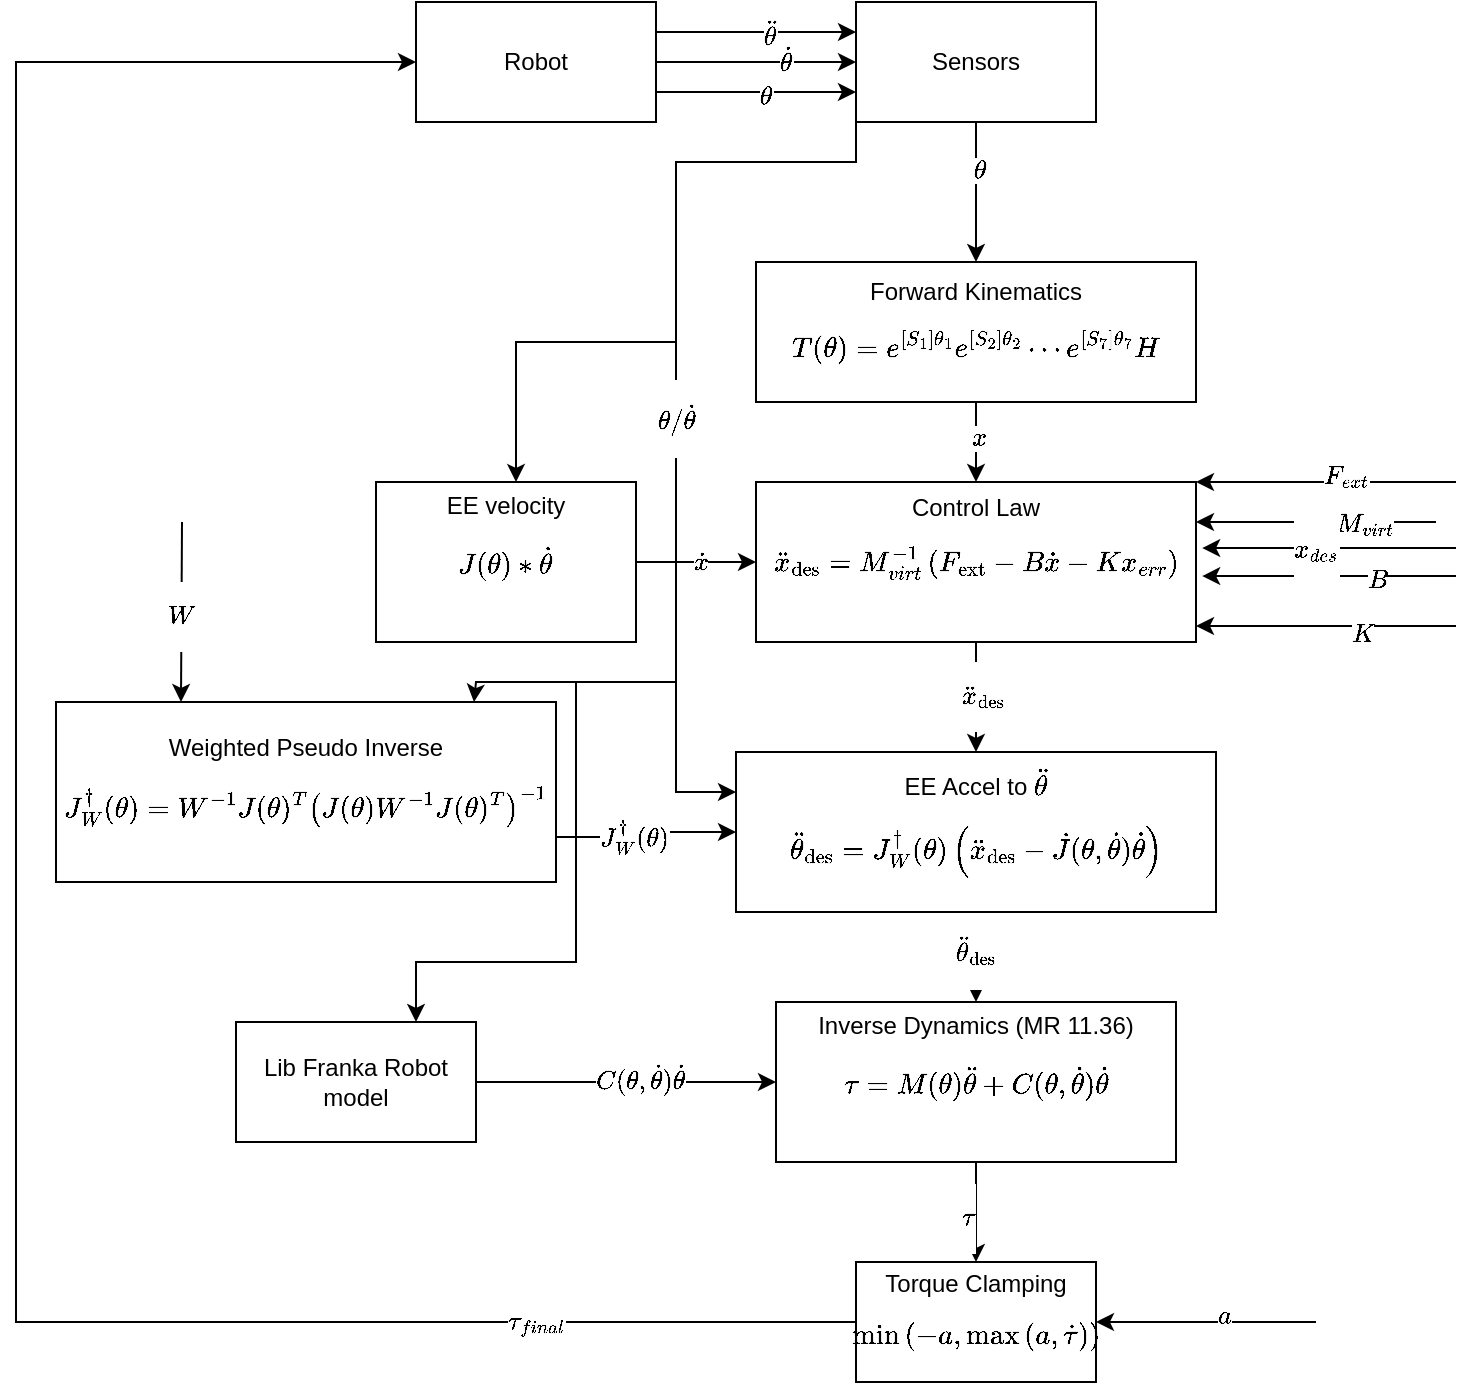 <mxfile version="27.2.0">
  <diagram name="Page-1" id="zEqlK7t6ldvu853xDJui">
    <mxGraphModel dx="1360" dy="765" grid="1" gridSize="10" guides="1" tooltips="1" connect="1" arrows="1" fold="1" page="1" pageScale="1" pageWidth="850" pageHeight="1100" math="1" shadow="0">
      <root>
        <mxCell id="0" />
        <mxCell id="1" parent="0" />
        <mxCell id="jYTH6Jz3JsOvPJAKBcka-11" style="edgeStyle=orthogonalEdgeStyle;rounded=0;orthogonalLoop=1;jettySize=auto;html=1;exitX=1;exitY=0.75;exitDx=0;exitDy=0;entryX=0;entryY=0.75;entryDx=0;entryDy=0;" edge="1" parent="1" source="jYTH6Jz3JsOvPJAKBcka-1" target="jYTH6Jz3JsOvPJAKBcka-10">
          <mxGeometry relative="1" as="geometry" />
        </mxCell>
        <mxCell id="jYTH6Jz3JsOvPJAKBcka-14" value="\(\theta\)" style="edgeLabel;html=1;align=center;verticalAlign=middle;resizable=0;points=[];" vertex="1" connectable="0" parent="jYTH6Jz3JsOvPJAKBcka-11">
          <mxGeometry x="0.1" y="-2" relative="1" as="geometry">
            <mxPoint as="offset" />
          </mxGeometry>
        </mxCell>
        <mxCell id="jYTH6Jz3JsOvPJAKBcka-12" style="edgeStyle=orthogonalEdgeStyle;rounded=0;orthogonalLoop=1;jettySize=auto;html=1;exitX=1;exitY=0.5;exitDx=0;exitDy=0;entryX=0;entryY=0.5;entryDx=0;entryDy=0;" edge="1" parent="1" source="jYTH6Jz3JsOvPJAKBcka-1" target="jYTH6Jz3JsOvPJAKBcka-10">
          <mxGeometry relative="1" as="geometry" />
        </mxCell>
        <mxCell id="jYTH6Jz3JsOvPJAKBcka-15" value="\(\dot\theta\)" style="edgeLabel;html=1;align=center;verticalAlign=middle;resizable=0;points=[];" vertex="1" connectable="0" parent="jYTH6Jz3JsOvPJAKBcka-12">
          <mxGeometry x="0.3" y="1" relative="1" as="geometry">
            <mxPoint as="offset" />
          </mxGeometry>
        </mxCell>
        <mxCell id="jYTH6Jz3JsOvPJAKBcka-13" style="edgeStyle=orthogonalEdgeStyle;rounded=0;orthogonalLoop=1;jettySize=auto;html=1;exitX=1;exitY=0.25;exitDx=0;exitDy=0;entryX=0;entryY=0.25;entryDx=0;entryDy=0;" edge="1" parent="1" source="jYTH6Jz3JsOvPJAKBcka-1" target="jYTH6Jz3JsOvPJAKBcka-10">
          <mxGeometry relative="1" as="geometry" />
        </mxCell>
        <mxCell id="jYTH6Jz3JsOvPJAKBcka-16" value="\(\ddot\theta\)" style="edgeLabel;html=1;align=center;verticalAlign=middle;resizable=0;points=[];" vertex="1" connectable="0" parent="jYTH6Jz3JsOvPJAKBcka-13">
          <mxGeometry x="0.14" y="-1" relative="1" as="geometry">
            <mxPoint as="offset" />
          </mxGeometry>
        </mxCell>
        <mxCell id="jYTH6Jz3JsOvPJAKBcka-1" value="&lt;div&gt;Robot&lt;/div&gt;" style="rounded=0;whiteSpace=wrap;html=1;" vertex="1" parent="1">
          <mxGeometry x="240" y="20" width="120" height="60" as="geometry" />
        </mxCell>
        <mxCell id="jYTH6Jz3JsOvPJAKBcka-69" style="edgeStyle=orthogonalEdgeStyle;rounded=0;orthogonalLoop=1;jettySize=auto;html=1;exitX=0.5;exitY=1;exitDx=0;exitDy=0;entryX=0.5;entryY=0;entryDx=0;entryDy=0;" edge="1" parent="1" source="jYTH6Jz3JsOvPJAKBcka-4" target="jYTH6Jz3JsOvPJAKBcka-5">
          <mxGeometry relative="1" as="geometry" />
        </mxCell>
        <mxCell id="jYTH6Jz3JsOvPJAKBcka-70" value="$$\tau$$" style="edgeLabel;html=1;align=center;verticalAlign=middle;resizable=0;points=[];" vertex="1" connectable="0" parent="jYTH6Jz3JsOvPJAKBcka-69">
          <mxGeometry x="0.12" y="-4" relative="1" as="geometry">
            <mxPoint as="offset" />
          </mxGeometry>
        </mxCell>
        <mxCell id="jYTH6Jz3JsOvPJAKBcka-4" value="&lt;div&gt;Inverse Dynamics (MR 11.36)&lt;/div&gt;&lt;div&gt;$$\tau = M(\theta)\ddot{\theta} + C(\theta, \dot{\theta})\dot{\theta}$$&lt;br&gt;&lt;/div&gt;" style="rounded=0;whiteSpace=wrap;html=1;" vertex="1" parent="1">
          <mxGeometry x="420" y="520" width="200" height="80" as="geometry" />
        </mxCell>
        <mxCell id="jYTH6Jz3JsOvPJAKBcka-73" style="edgeStyle=orthogonalEdgeStyle;rounded=0;orthogonalLoop=1;jettySize=auto;html=1;exitX=0;exitY=0.5;exitDx=0;exitDy=0;entryX=0;entryY=0.5;entryDx=0;entryDy=0;" edge="1" parent="1" source="jYTH6Jz3JsOvPJAKBcka-5" target="jYTH6Jz3JsOvPJAKBcka-1">
          <mxGeometry relative="1" as="geometry">
            <Array as="points">
              <mxPoint x="40" y="680" />
              <mxPoint x="40" y="50" />
            </Array>
          </mxGeometry>
        </mxCell>
        <mxCell id="jYTH6Jz3JsOvPJAKBcka-74" value="$$\tau_{final}$$" style="edgeLabel;html=1;align=center;verticalAlign=middle;resizable=0;points=[];" vertex="1" connectable="0" parent="jYTH6Jz3JsOvPJAKBcka-73">
          <mxGeometry x="-0.744" relative="1" as="geometry">
            <mxPoint as="offset" />
          </mxGeometry>
        </mxCell>
        <mxCell id="jYTH6Jz3JsOvPJAKBcka-5" value="&lt;div&gt;Torque Clamping&lt;/div&gt;$$\min\left(-a, \max\left(a, \dot\tau\right)\right)$$" style="rounded=0;whiteSpace=wrap;html=1;" vertex="1" parent="1">
          <mxGeometry x="460" y="650" width="120" height="60" as="geometry" />
        </mxCell>
        <mxCell id="jYTH6Jz3JsOvPJAKBcka-61" style="edgeStyle=orthogonalEdgeStyle;rounded=0;orthogonalLoop=1;jettySize=auto;html=1;exitX=0.5;exitY=1;exitDx=0;exitDy=0;entryX=0.5;entryY=0;entryDx=0;entryDy=0;" edge="1" parent="1" source="jYTH6Jz3JsOvPJAKBcka-6" target="jYTH6Jz3JsOvPJAKBcka-4">
          <mxGeometry relative="1" as="geometry" />
        </mxCell>
        <mxCell id="jYTH6Jz3JsOvPJAKBcka-62" value="$$\ddot{\theta}_{\text{des}}$$" style="edgeLabel;html=1;align=center;verticalAlign=middle;resizable=0;points=[];" vertex="1" connectable="0" parent="jYTH6Jz3JsOvPJAKBcka-61">
          <mxGeometry x="-0.156" relative="1" as="geometry">
            <mxPoint as="offset" />
          </mxGeometry>
        </mxCell>
        <mxCell id="jYTH6Jz3JsOvPJAKBcka-6" value="EE Accel to \(\ddot{\theta}\)&lt;br&gt;$$\ddot{\theta}_{\text{des}} =&amp;nbsp;J^{\dagger}_W(\theta) \left( \ddot{x}_{\text{des}} - \dot{J}(\theta, \dot{\theta}) \dot{\theta} \right)&lt;br&gt;$$" style="rounded=0;whiteSpace=wrap;html=1;" vertex="1" parent="1">
          <mxGeometry x="400" y="395" width="240" height="80" as="geometry" />
        </mxCell>
        <mxCell id="jYTH6Jz3JsOvPJAKBcka-59" style="edgeStyle=orthogonalEdgeStyle;rounded=0;orthogonalLoop=1;jettySize=auto;html=1;exitX=1;exitY=0.75;exitDx=0;exitDy=0;entryX=0;entryY=0.5;entryDx=0;entryDy=0;" edge="1" parent="1" source="jYTH6Jz3JsOvPJAKBcka-8" target="jYTH6Jz3JsOvPJAKBcka-6">
          <mxGeometry relative="1" as="geometry" />
        </mxCell>
        <mxCell id="jYTH6Jz3JsOvPJAKBcka-60" value="$$J^{\dagger}_W(\theta)$$" style="edgeLabel;html=1;align=center;verticalAlign=middle;resizable=0;points=[];" vertex="1" connectable="0" parent="jYTH6Jz3JsOvPJAKBcka-59">
          <mxGeometry x="-0.152" y="2" relative="1" as="geometry">
            <mxPoint y="1" as="offset" />
          </mxGeometry>
        </mxCell>
        <mxCell id="jYTH6Jz3JsOvPJAKBcka-8" value="Weighted Pseudo Inverse&lt;br&gt;$$J^{\dagger}_W(\theta) = W^{-1} J(\theta)^T \left( J(\theta) W^{-1} J(\theta)^T \right)^{-1}$$" style="whiteSpace=wrap;html=1;" vertex="1" parent="1">
          <mxGeometry x="60" y="370" width="250" height="90" as="geometry" />
        </mxCell>
        <mxCell id="jYTH6Jz3JsOvPJAKBcka-20" style="edgeStyle=orthogonalEdgeStyle;rounded=0;orthogonalLoop=1;jettySize=auto;html=1;exitX=0.5;exitY=1;exitDx=0;exitDy=0;entryX=0.5;entryY=0;entryDx=0;entryDy=0;" edge="1" parent="1" source="jYTH6Jz3JsOvPJAKBcka-10" target="jYTH6Jz3JsOvPJAKBcka-17">
          <mxGeometry relative="1" as="geometry" />
        </mxCell>
        <mxCell id="jYTH6Jz3JsOvPJAKBcka-21" value="\(\theta\)" style="edgeLabel;html=1;align=center;verticalAlign=middle;resizable=0;points=[];" vertex="1" connectable="0" parent="jYTH6Jz3JsOvPJAKBcka-20">
          <mxGeometry x="-0.333" y="2" relative="1" as="geometry">
            <mxPoint as="offset" />
          </mxGeometry>
        </mxCell>
        <mxCell id="jYTH6Jz3JsOvPJAKBcka-54" style="edgeStyle=orthogonalEdgeStyle;rounded=0;orthogonalLoop=1;jettySize=auto;html=1;exitX=0;exitY=1;exitDx=0;exitDy=0;entryX=0;entryY=0.25;entryDx=0;entryDy=0;" edge="1" parent="1" source="jYTH6Jz3JsOvPJAKBcka-10" target="jYTH6Jz3JsOvPJAKBcka-6">
          <mxGeometry relative="1" as="geometry">
            <Array as="points">
              <mxPoint x="460" y="100" />
              <mxPoint x="370" y="100" />
              <mxPoint x="370" y="415" />
            </Array>
          </mxGeometry>
        </mxCell>
        <mxCell id="jYTH6Jz3JsOvPJAKBcka-56" value="$$\theta/\dot{\theta}$$" style="edgeLabel;html=1;align=center;verticalAlign=middle;resizable=0;points=[];" vertex="1" connectable="0" parent="jYTH6Jz3JsOvPJAKBcka-54">
          <mxGeometry x="0.046" relative="1" as="geometry">
            <mxPoint as="offset" />
          </mxGeometry>
        </mxCell>
        <mxCell id="jYTH6Jz3JsOvPJAKBcka-10" value="&lt;div&gt;Sensors&lt;/div&gt;" style="rounded=0;whiteSpace=wrap;html=1;" vertex="1" parent="1">
          <mxGeometry x="460" y="20" width="120" height="60" as="geometry" />
        </mxCell>
        <mxCell id="jYTH6Jz3JsOvPJAKBcka-36" style="edgeStyle=orthogonalEdgeStyle;rounded=0;orthogonalLoop=1;jettySize=auto;html=1;exitX=0.5;exitY=1;exitDx=0;exitDy=0;entryX=0.5;entryY=0;entryDx=0;entryDy=0;" edge="1" parent="1" source="jYTH6Jz3JsOvPJAKBcka-17" target="jYTH6Jz3JsOvPJAKBcka-18">
          <mxGeometry relative="1" as="geometry" />
        </mxCell>
        <mxCell id="jYTH6Jz3JsOvPJAKBcka-39" value="\(x\)" style="edgeLabel;html=1;align=center;verticalAlign=middle;resizable=0;points=[];" vertex="1" connectable="0" parent="jYTH6Jz3JsOvPJAKBcka-36">
          <mxGeometry x="-0.1" y="1" relative="1" as="geometry">
            <mxPoint as="offset" />
          </mxGeometry>
        </mxCell>
        <mxCell id="jYTH6Jz3JsOvPJAKBcka-17" value="Forward Kinematics&lt;br&gt;$$T(\theta) = e^{[S_1]\theta_1} e^{[S_2]\theta_2} \cdots e^{[S_7]\theta_7} H&lt;br&gt;$$" style="rounded=0;whiteSpace=wrap;html=1;" vertex="1" parent="1">
          <mxGeometry x="410" y="150" width="220" height="70" as="geometry" />
        </mxCell>
        <mxCell id="jYTH6Jz3JsOvPJAKBcka-48" style="edgeStyle=orthogonalEdgeStyle;rounded=0;orthogonalLoop=1;jettySize=auto;html=1;exitX=0.5;exitY=1;exitDx=0;exitDy=0;entryX=0.5;entryY=0;entryDx=0;entryDy=0;" edge="1" parent="1" source="jYTH6Jz3JsOvPJAKBcka-18" target="jYTH6Jz3JsOvPJAKBcka-6">
          <mxGeometry relative="1" as="geometry" />
        </mxCell>
        <mxCell id="jYTH6Jz3JsOvPJAKBcka-51" value="$$\ddot{x}_{\text{des}}$$" style="edgeLabel;html=1;align=center;verticalAlign=middle;resizable=0;points=[];" vertex="1" connectable="0" parent="jYTH6Jz3JsOvPJAKBcka-48">
          <mxGeometry x="-0.018" y="3" relative="1" as="geometry">
            <mxPoint as="offset" />
          </mxGeometry>
        </mxCell>
        <mxCell id="jYTH6Jz3JsOvPJAKBcka-18" value="&lt;div&gt;Control Law&lt;/div&gt;&lt;div&gt;$$\ddot{x}_{\text{des}} = M_{virt}^{-1} \left( F_{\text{ext}} - B \dot{x} - K x_{err} \right)&lt;br&gt;$$&lt;br&gt;&lt;/div&gt;" style="rounded=0;whiteSpace=wrap;html=1;" vertex="1" parent="1">
          <mxGeometry x="410" y="260" width="220" height="80" as="geometry" />
        </mxCell>
        <mxCell id="jYTH6Jz3JsOvPJAKBcka-30" style="edgeStyle=orthogonalEdgeStyle;rounded=0;orthogonalLoop=1;jettySize=auto;html=1;exitX=1;exitY=0.5;exitDx=0;exitDy=0;entryX=0;entryY=0.5;entryDx=0;entryDy=0;" edge="1" parent="1" source="jYTH6Jz3JsOvPJAKBcka-19" target="jYTH6Jz3JsOvPJAKBcka-18">
          <mxGeometry relative="1" as="geometry" />
        </mxCell>
        <mxCell id="jYTH6Jz3JsOvPJAKBcka-35" value="$$\dot x$$" style="edgeLabel;html=1;align=center;verticalAlign=middle;resizable=0;points=[];" vertex="1" connectable="0" parent="jYTH6Jz3JsOvPJAKBcka-30">
          <mxGeometry x="0.067" relative="1" as="geometry">
            <mxPoint as="offset" />
          </mxGeometry>
        </mxCell>
        <mxCell id="jYTH6Jz3JsOvPJAKBcka-19" value="&lt;div&gt;EE velocity&lt;/div&gt;&lt;div&gt;$$J(\theta) * \dot\theta$$&lt;br&gt;&lt;/div&gt;" style="rounded=0;whiteSpace=wrap;html=1;" vertex="1" parent="1">
          <mxGeometry x="220" y="260" width="130" height="80" as="geometry" />
        </mxCell>
        <mxCell id="jYTH6Jz3JsOvPJAKBcka-40" value="" style="endArrow=classic;html=1;rounded=0;entryX=1;entryY=0;entryDx=0;entryDy=0;" edge="1" parent="1" target="jYTH6Jz3JsOvPJAKBcka-18">
          <mxGeometry width="50" height="50" relative="1" as="geometry">
            <mxPoint x="760" y="260" as="sourcePoint" />
            <mxPoint x="450" y="370" as="targetPoint" />
          </mxGeometry>
        </mxCell>
        <mxCell id="jYTH6Jz3JsOvPJAKBcka-44" value="$$F_{ext}$$" style="edgeLabel;html=1;align=center;verticalAlign=middle;resizable=0;points=[];" vertex="1" connectable="0" parent="jYTH6Jz3JsOvPJAKBcka-40">
          <mxGeometry x="-0.154" y="-3" relative="1" as="geometry">
            <mxPoint as="offset" />
          </mxGeometry>
        </mxCell>
        <mxCell id="jYTH6Jz3JsOvPJAKBcka-41" value="" style="endArrow=classic;html=1;rounded=0;entryX=1;entryY=0.25;entryDx=0;entryDy=0;" edge="1" parent="1" target="jYTH6Jz3JsOvPJAKBcka-18">
          <mxGeometry width="50" height="50" relative="1" as="geometry">
            <mxPoint x="750" y="280" as="sourcePoint" />
            <mxPoint x="450" y="370" as="targetPoint" />
          </mxGeometry>
        </mxCell>
        <mxCell id="jYTH6Jz3JsOvPJAKBcka-45" value="$$M_{virt}$$" style="edgeLabel;html=1;align=center;verticalAlign=middle;resizable=0;points=[];" vertex="1" connectable="0" parent="jYTH6Jz3JsOvPJAKBcka-41">
          <mxGeometry x="-0.4" y="1" relative="1" as="geometry">
            <mxPoint as="offset" />
          </mxGeometry>
        </mxCell>
        <mxCell id="jYTH6Jz3JsOvPJAKBcka-42" value="" style="endArrow=classic;html=1;rounded=0;entryX=1.014;entryY=0.588;entryDx=0;entryDy=0;entryPerimeter=0;" edge="1" parent="1" target="jYTH6Jz3JsOvPJAKBcka-18">
          <mxGeometry width="50" height="50" relative="1" as="geometry">
            <mxPoint x="760" y="307" as="sourcePoint" />
            <mxPoint x="450" y="370" as="targetPoint" />
          </mxGeometry>
        </mxCell>
        <mxCell id="jYTH6Jz3JsOvPJAKBcka-46" value="$$B$$" style="edgeLabel;html=1;align=center;verticalAlign=middle;resizable=0;points=[];" vertex="1" connectable="0" parent="jYTH6Jz3JsOvPJAKBcka-42">
          <mxGeometry x="-0.37" y="2" relative="1" as="geometry">
            <mxPoint as="offset" />
          </mxGeometry>
        </mxCell>
        <mxCell id="jYTH6Jz3JsOvPJAKBcka-43" value="" style="endArrow=classic;html=1;rounded=0;entryX=1;entryY=0.9;entryDx=0;entryDy=0;entryPerimeter=0;" edge="1" parent="1" target="jYTH6Jz3JsOvPJAKBcka-18">
          <mxGeometry width="50" height="50" relative="1" as="geometry">
            <mxPoint x="760" y="332" as="sourcePoint" />
            <mxPoint x="450" y="370" as="targetPoint" />
          </mxGeometry>
        </mxCell>
        <mxCell id="jYTH6Jz3JsOvPJAKBcka-47" value="$$K$$" style="edgeLabel;html=1;align=center;verticalAlign=middle;resizable=0;points=[];" vertex="1" connectable="0" parent="jYTH6Jz3JsOvPJAKBcka-43">
          <mxGeometry x="-0.277" y="4" relative="1" as="geometry">
            <mxPoint as="offset" />
          </mxGeometry>
        </mxCell>
        <mxCell id="jYTH6Jz3JsOvPJAKBcka-55" value="" style="endArrow=classic;html=1;rounded=0;entryX=0.836;entryY=0;entryDx=0;entryDy=0;entryPerimeter=0;" edge="1" parent="1" target="jYTH6Jz3JsOvPJAKBcka-8">
          <mxGeometry width="50" height="50" relative="1" as="geometry">
            <mxPoint x="370" y="360" as="sourcePoint" />
            <mxPoint x="450" y="340" as="targetPoint" />
            <Array as="points">
              <mxPoint x="270" y="360" />
            </Array>
          </mxGeometry>
        </mxCell>
        <mxCell id="jYTH6Jz3JsOvPJAKBcka-66" style="edgeStyle=orthogonalEdgeStyle;rounded=0;orthogonalLoop=1;jettySize=auto;html=1;exitX=1;exitY=0.5;exitDx=0;exitDy=0;entryX=0;entryY=0.5;entryDx=0;entryDy=0;" edge="1" parent="1" source="jYTH6Jz3JsOvPJAKBcka-63" target="jYTH6Jz3JsOvPJAKBcka-4">
          <mxGeometry relative="1" as="geometry" />
        </mxCell>
        <mxCell id="jYTH6Jz3JsOvPJAKBcka-68" value="$$C(\theta, \dot{\theta})\dot{\theta}$$" style="edgeLabel;html=1;align=center;verticalAlign=middle;resizable=0;points=[];" vertex="1" connectable="0" parent="jYTH6Jz3JsOvPJAKBcka-66">
          <mxGeometry x="0.086" y="2" relative="1" as="geometry">
            <mxPoint as="offset" />
          </mxGeometry>
        </mxCell>
        <mxCell id="jYTH6Jz3JsOvPJAKBcka-63" value="Lib Franka Robot model" style="rounded=0;whiteSpace=wrap;html=1;" vertex="1" parent="1">
          <mxGeometry x="150" y="530" width="120" height="60" as="geometry" />
        </mxCell>
        <mxCell id="jYTH6Jz3JsOvPJAKBcka-64" value="" style="endArrow=classic;html=1;rounded=0;entryX=0.75;entryY=0;entryDx=0;entryDy=0;" edge="1" parent="1" target="jYTH6Jz3JsOvPJAKBcka-63">
          <mxGeometry width="50" height="50" relative="1" as="geometry">
            <mxPoint x="320" y="360" as="sourcePoint" />
            <mxPoint x="320" y="510" as="targetPoint" />
            <Array as="points">
              <mxPoint x="320" y="500" />
              <mxPoint x="240" y="500" />
            </Array>
          </mxGeometry>
        </mxCell>
        <mxCell id="jYTH6Jz3JsOvPJAKBcka-71" value="" style="endArrow=classic;html=1;rounded=0;entryX=1.014;entryY=0.413;entryDx=0;entryDy=0;entryPerimeter=0;" edge="1" parent="1" target="jYTH6Jz3JsOvPJAKBcka-18">
          <mxGeometry width="50" height="50" relative="1" as="geometry">
            <mxPoint x="760" y="293" as="sourcePoint" />
            <mxPoint x="450" y="370" as="targetPoint" />
          </mxGeometry>
        </mxCell>
        <mxCell id="jYTH6Jz3JsOvPJAKBcka-72" value="$$x_{des}$$" style="edgeLabel;html=1;align=center;verticalAlign=middle;resizable=0;points=[];" vertex="1" connectable="0" parent="jYTH6Jz3JsOvPJAKBcka-71">
          <mxGeometry x="0.103" y="1" relative="1" as="geometry">
            <mxPoint as="offset" />
          </mxGeometry>
        </mxCell>
        <mxCell id="jYTH6Jz3JsOvPJAKBcka-75" value="" style="endArrow=classic;html=1;rounded=0;entryX=0.25;entryY=0;entryDx=0;entryDy=0;" edge="1" parent="1" target="jYTH6Jz3JsOvPJAKBcka-8">
          <mxGeometry width="50" height="50" relative="1" as="geometry">
            <mxPoint x="123" y="280" as="sourcePoint" />
            <mxPoint x="450" y="370" as="targetPoint" />
          </mxGeometry>
        </mxCell>
        <mxCell id="jYTH6Jz3JsOvPJAKBcka-76" value="$$W$$" style="edgeLabel;html=1;align=center;verticalAlign=middle;resizable=0;points=[];" vertex="1" connectable="0" parent="jYTH6Jz3JsOvPJAKBcka-75">
          <mxGeometry x="0.044" y="-1" relative="1" as="geometry">
            <mxPoint as="offset" />
          </mxGeometry>
        </mxCell>
        <mxCell id="jYTH6Jz3JsOvPJAKBcka-77" value="" style="endArrow=classic;html=1;rounded=0;entryX=1;entryY=0.5;entryDx=0;entryDy=0;" edge="1" parent="1" target="jYTH6Jz3JsOvPJAKBcka-5">
          <mxGeometry width="50" height="50" relative="1" as="geometry">
            <mxPoint x="690" y="680" as="sourcePoint" />
            <mxPoint x="450" y="370" as="targetPoint" />
          </mxGeometry>
        </mxCell>
        <mxCell id="jYTH6Jz3JsOvPJAKBcka-78" value="$$a$$" style="edgeLabel;html=1;align=center;verticalAlign=middle;resizable=0;points=[];" vertex="1" connectable="0" parent="jYTH6Jz3JsOvPJAKBcka-77">
          <mxGeometry x="-0.164" y="-3" relative="1" as="geometry">
            <mxPoint as="offset" />
          </mxGeometry>
        </mxCell>
        <mxCell id="jYTH6Jz3JsOvPJAKBcka-79" value="" style="endArrow=classic;html=1;rounded=0;" edge="1" parent="1">
          <mxGeometry width="50" height="50" relative="1" as="geometry">
            <mxPoint x="370" y="190" as="sourcePoint" />
            <mxPoint x="290" y="260" as="targetPoint" />
            <Array as="points">
              <mxPoint x="290" y="190" />
            </Array>
          </mxGeometry>
        </mxCell>
      </root>
    </mxGraphModel>
  </diagram>
</mxfile>
